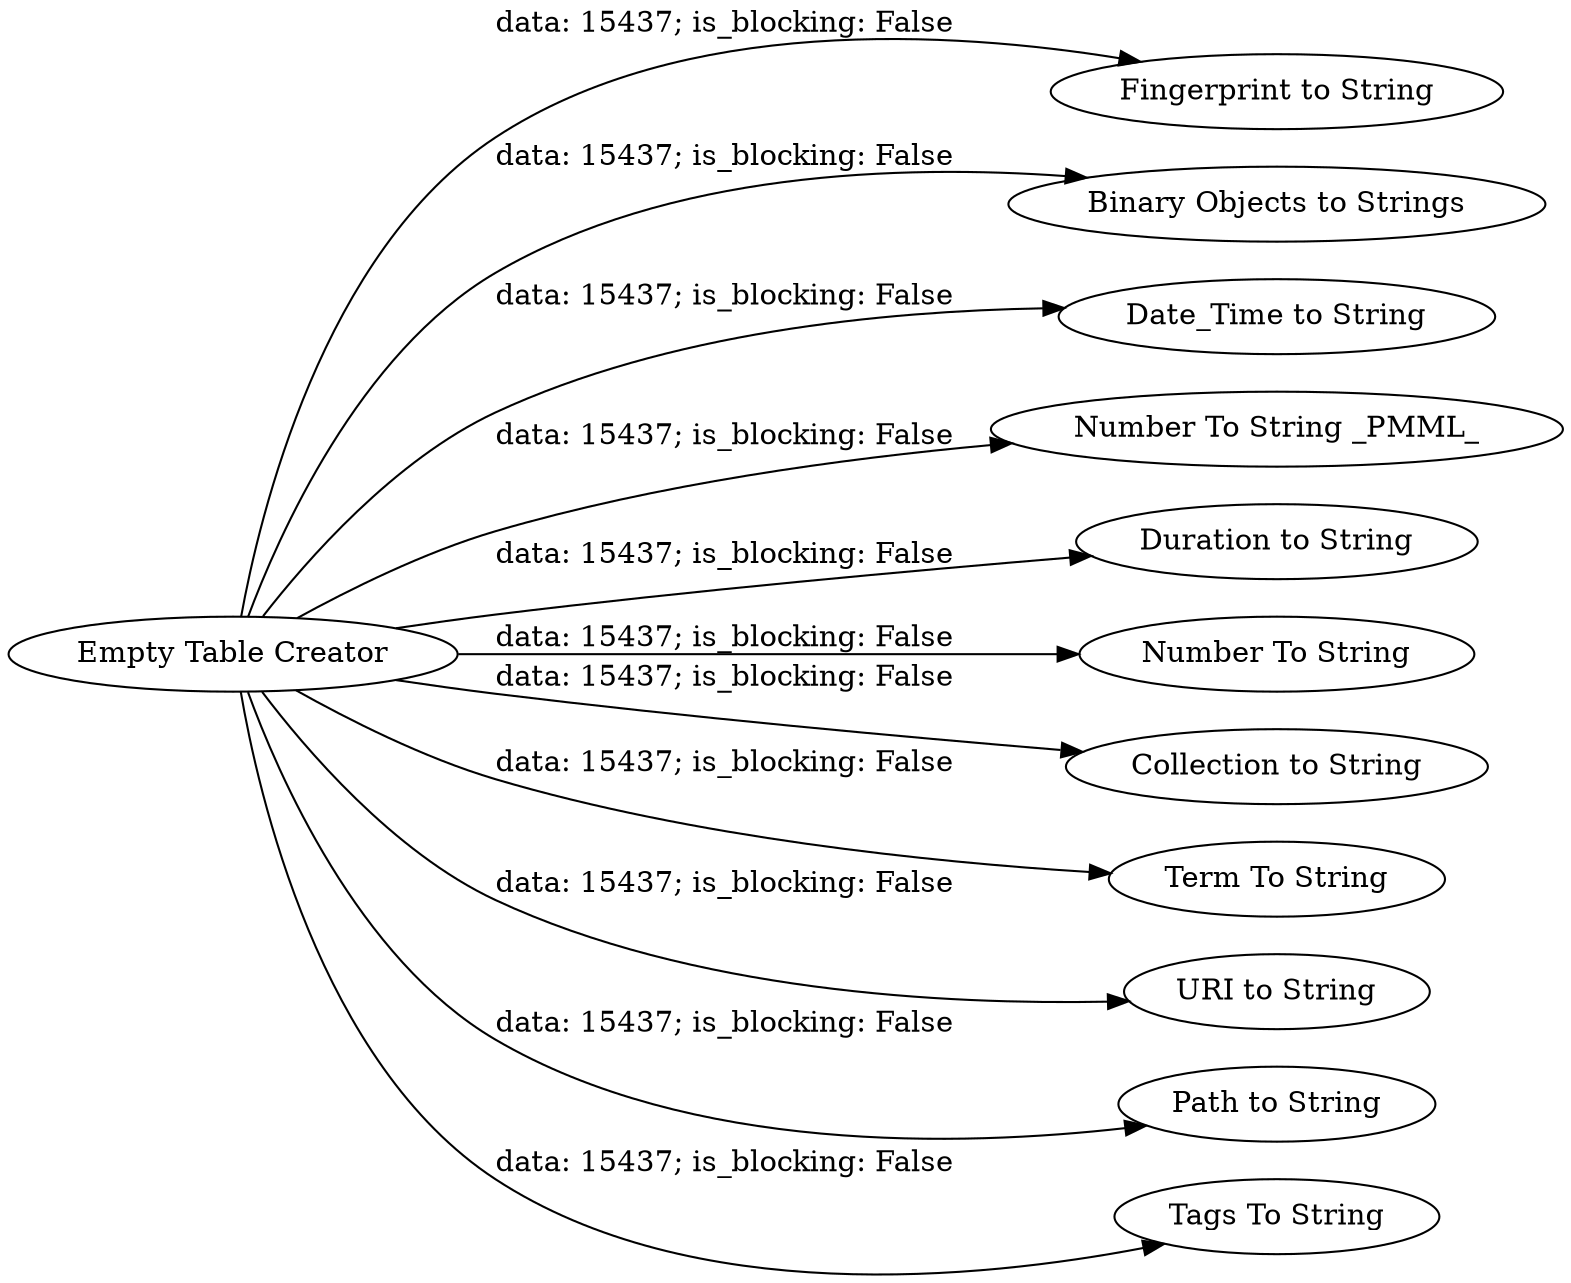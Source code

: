 digraph {
	"3399241266320697738_12" [label="Fingerprint to String"]
	"3399241266320697738_3" [label="Binary Objects to Strings"]
	"3399241266320697738_9" [label="Date_Time to String"]
	"3399241266320697738_1" [label="Empty Table Creator"]
	"3399241266320697738_6" [label="Number To String _PMML_"]
	"3399241266320697738_10" [label="Duration to String"]
	"3399241266320697738_5" [label="Number To String"]
	"3399241266320697738_11" [label="Collection to String"]
	"3399241266320697738_8" [label="Term To String"]
	"3399241266320697738_4" [label="URI to String"]
	"3399241266320697738_2" [label="Path to String"]
	"3399241266320697738_7" [label="Tags To String"]
	"3399241266320697738_1" -> "3399241266320697738_5" [label="data: 15437; is_blocking: False"]
	"3399241266320697738_1" -> "3399241266320697738_10" [label="data: 15437; is_blocking: False"]
	"3399241266320697738_1" -> "3399241266320697738_8" [label="data: 15437; is_blocking: False"]
	"3399241266320697738_1" -> "3399241266320697738_4" [label="data: 15437; is_blocking: False"]
	"3399241266320697738_1" -> "3399241266320697738_6" [label="data: 15437; is_blocking: False"]
	"3399241266320697738_1" -> "3399241266320697738_11" [label="data: 15437; is_blocking: False"]
	"3399241266320697738_1" -> "3399241266320697738_9" [label="data: 15437; is_blocking: False"]
	"3399241266320697738_1" -> "3399241266320697738_2" [label="data: 15437; is_blocking: False"]
	"3399241266320697738_1" -> "3399241266320697738_7" [label="data: 15437; is_blocking: False"]
	"3399241266320697738_1" -> "3399241266320697738_3" [label="data: 15437; is_blocking: False"]
	"3399241266320697738_1" -> "3399241266320697738_12" [label="data: 15437; is_blocking: False"]
	rankdir=LR
}
